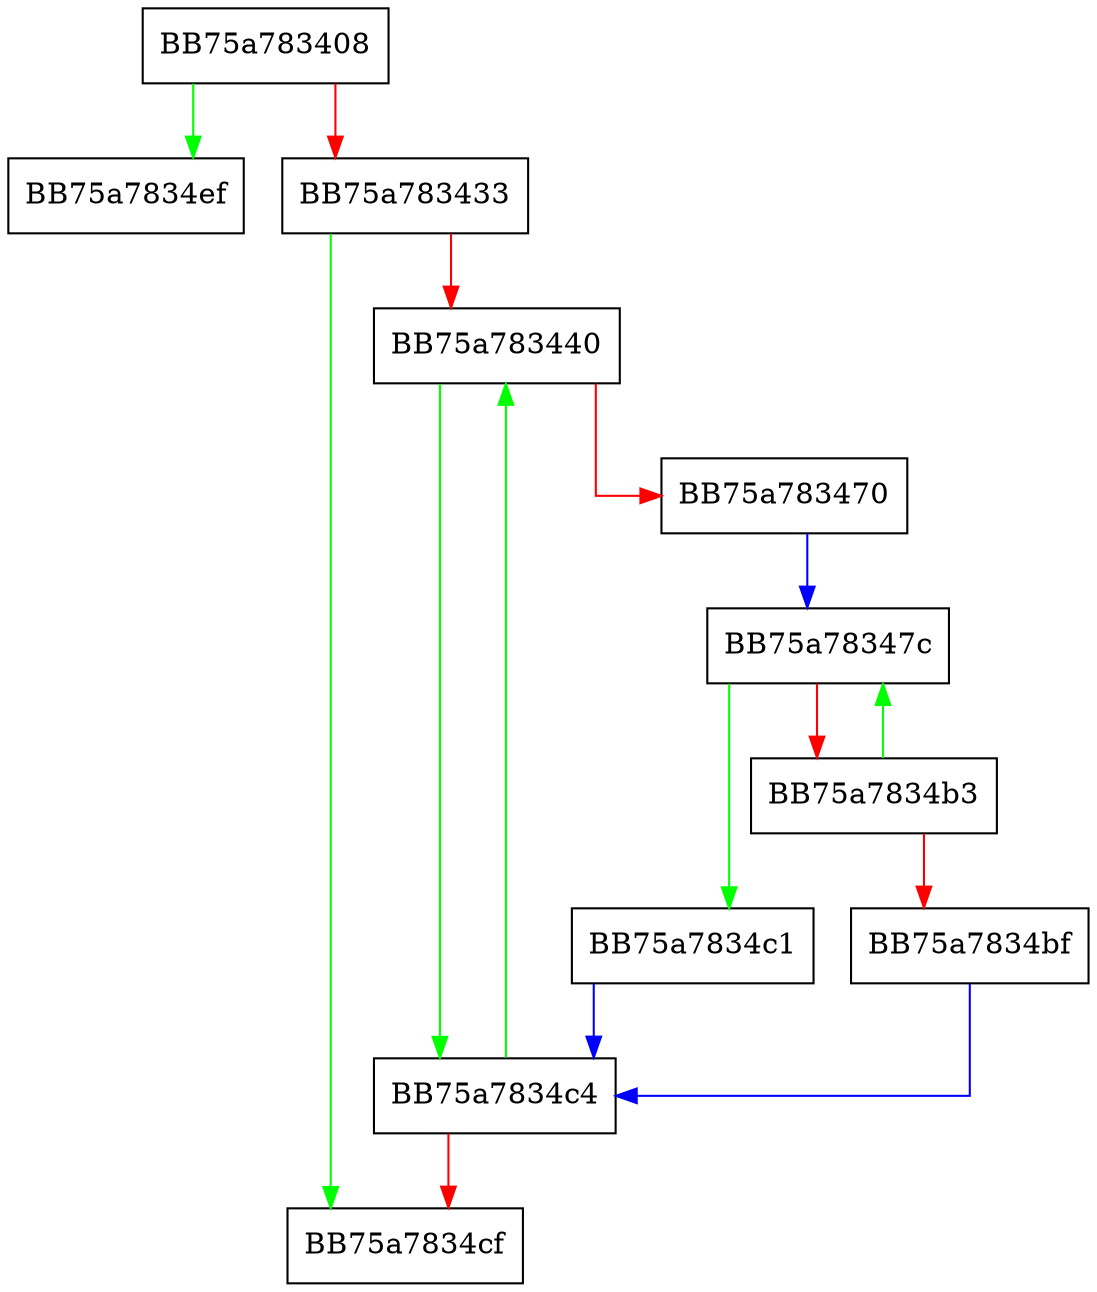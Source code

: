 digraph IsInExceptionSpec {
  node [shape="box"];
  graph [splines=ortho];
  BB75a783408 -> BB75a7834ef [color="green"];
  BB75a783408 -> BB75a783433 [color="red"];
  BB75a783433 -> BB75a7834cf [color="green"];
  BB75a783433 -> BB75a783440 [color="red"];
  BB75a783440 -> BB75a7834c4 [color="green"];
  BB75a783440 -> BB75a783470 [color="red"];
  BB75a783470 -> BB75a78347c [color="blue"];
  BB75a78347c -> BB75a7834c1 [color="green"];
  BB75a78347c -> BB75a7834b3 [color="red"];
  BB75a7834b3 -> BB75a78347c [color="green"];
  BB75a7834b3 -> BB75a7834bf [color="red"];
  BB75a7834bf -> BB75a7834c4 [color="blue"];
  BB75a7834c1 -> BB75a7834c4 [color="blue"];
  BB75a7834c4 -> BB75a783440 [color="green"];
  BB75a7834c4 -> BB75a7834cf [color="red"];
}
